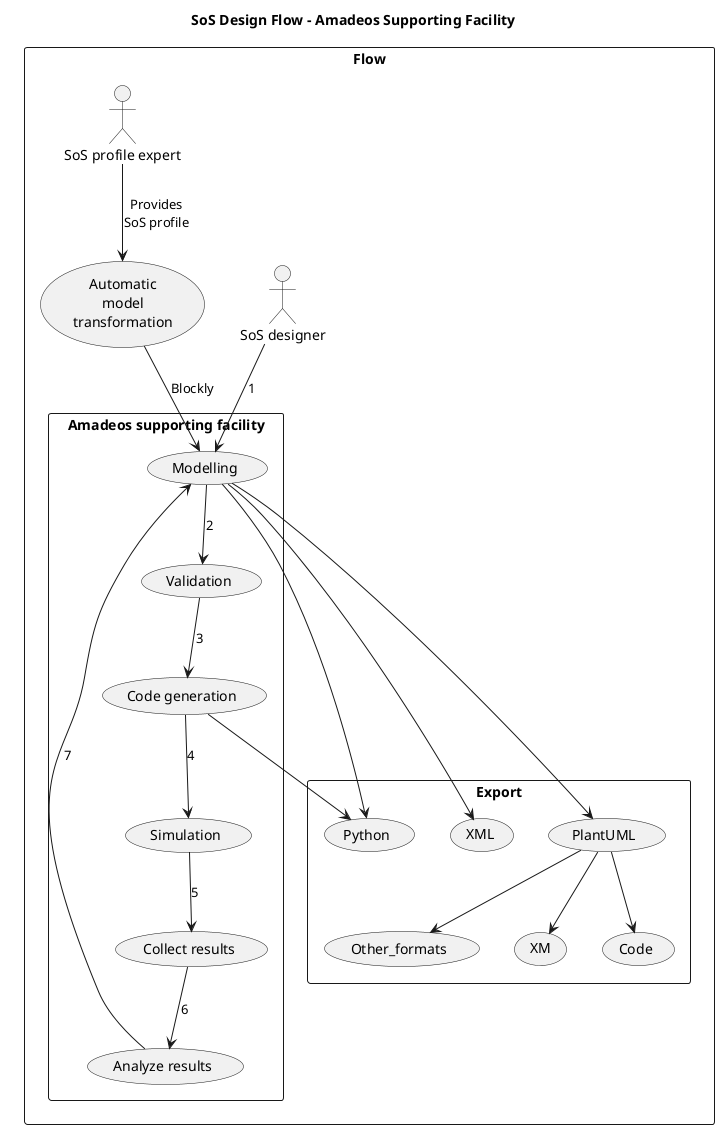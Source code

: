 @startuml
	title SoS Design Flow – Amadeos Supporting Facility
	' left to right direction

	rectangle "Flow" {
		actor "SoS designer" as sosdesigner
		actor "SoS profile expert" as sosprofileexpert

  		rectangle "Amadeos supporting facility" {
    		usecase "Modelling" as modelling
    		usecase "Validation" as validation
    		usecase "Code generation" as codegeneration
    		usecase "Simulation" as simulation
    		usecase "Collect results" as collectresults
    		usecase "Analyze results" as analyzeresults
  		}

	  	rectangle "Export" {
	    	usecase "Python" as python
	    	usecase "PlantUML" as plantuml
	    	usecase "XML" as xml
	    	usecase "XM" as xm
	    	usecase "Code" as code
	    	usecase "Other_formats" as otherformats
	  	}

  		usecase "Automatic\nmodel\ntransformation" as automatic

  		' Flow arrows
  		sosdesigner --> modelling: 1
  		sosprofileexpert --> automatic:Provides\nSoS profile
  		automatic --> modelling: Blockly
  		' "SoS designer" --> "Modelling" : 1
  		' "SoS profile expert" --> ":Automatic\nmodel\ntransformation" : Provides\nSoS profile
  		' ":Automatic\nmodel\ntransformation" --> "Modelling" : Blockly

		modelling --> validation: 2
		validation --> codegeneration: 3
		codegeneration --> simulation: 4
		simulation --> collectresults: 5
		collectresults --> analyzeresults: 6
		analyzeresults --> modelling: 7
		codegeneration --> python
  		' "Modelling" --> "Validation" : 2
  		' "Validation" --> "Code generation" : 3
  		' "Code generation" --> "Simulation" : 4
  		' "Simulation" --> "Collect results" : 5
  		' "Collect results" --> "Analyze results" : 6
  		' "Analyze results" --> "Modelling" : 7

  		' Export relationships
  		modelling --> python
		modelling --> plantuml
  		modelling --> xml
  
  		' "Modelling" --> "Python"
  		' "Modelling" --> "PlantUML"
  		' "Modelling" --> "XML"

		plantuml --> xm
		plantuml --> code
		plantuml --> otherformats
  		' "Python" --> "XM"
  		' "PlantUML" --> "Code"
  		' "XML" --> "Other_formats"
	}

@enduml
